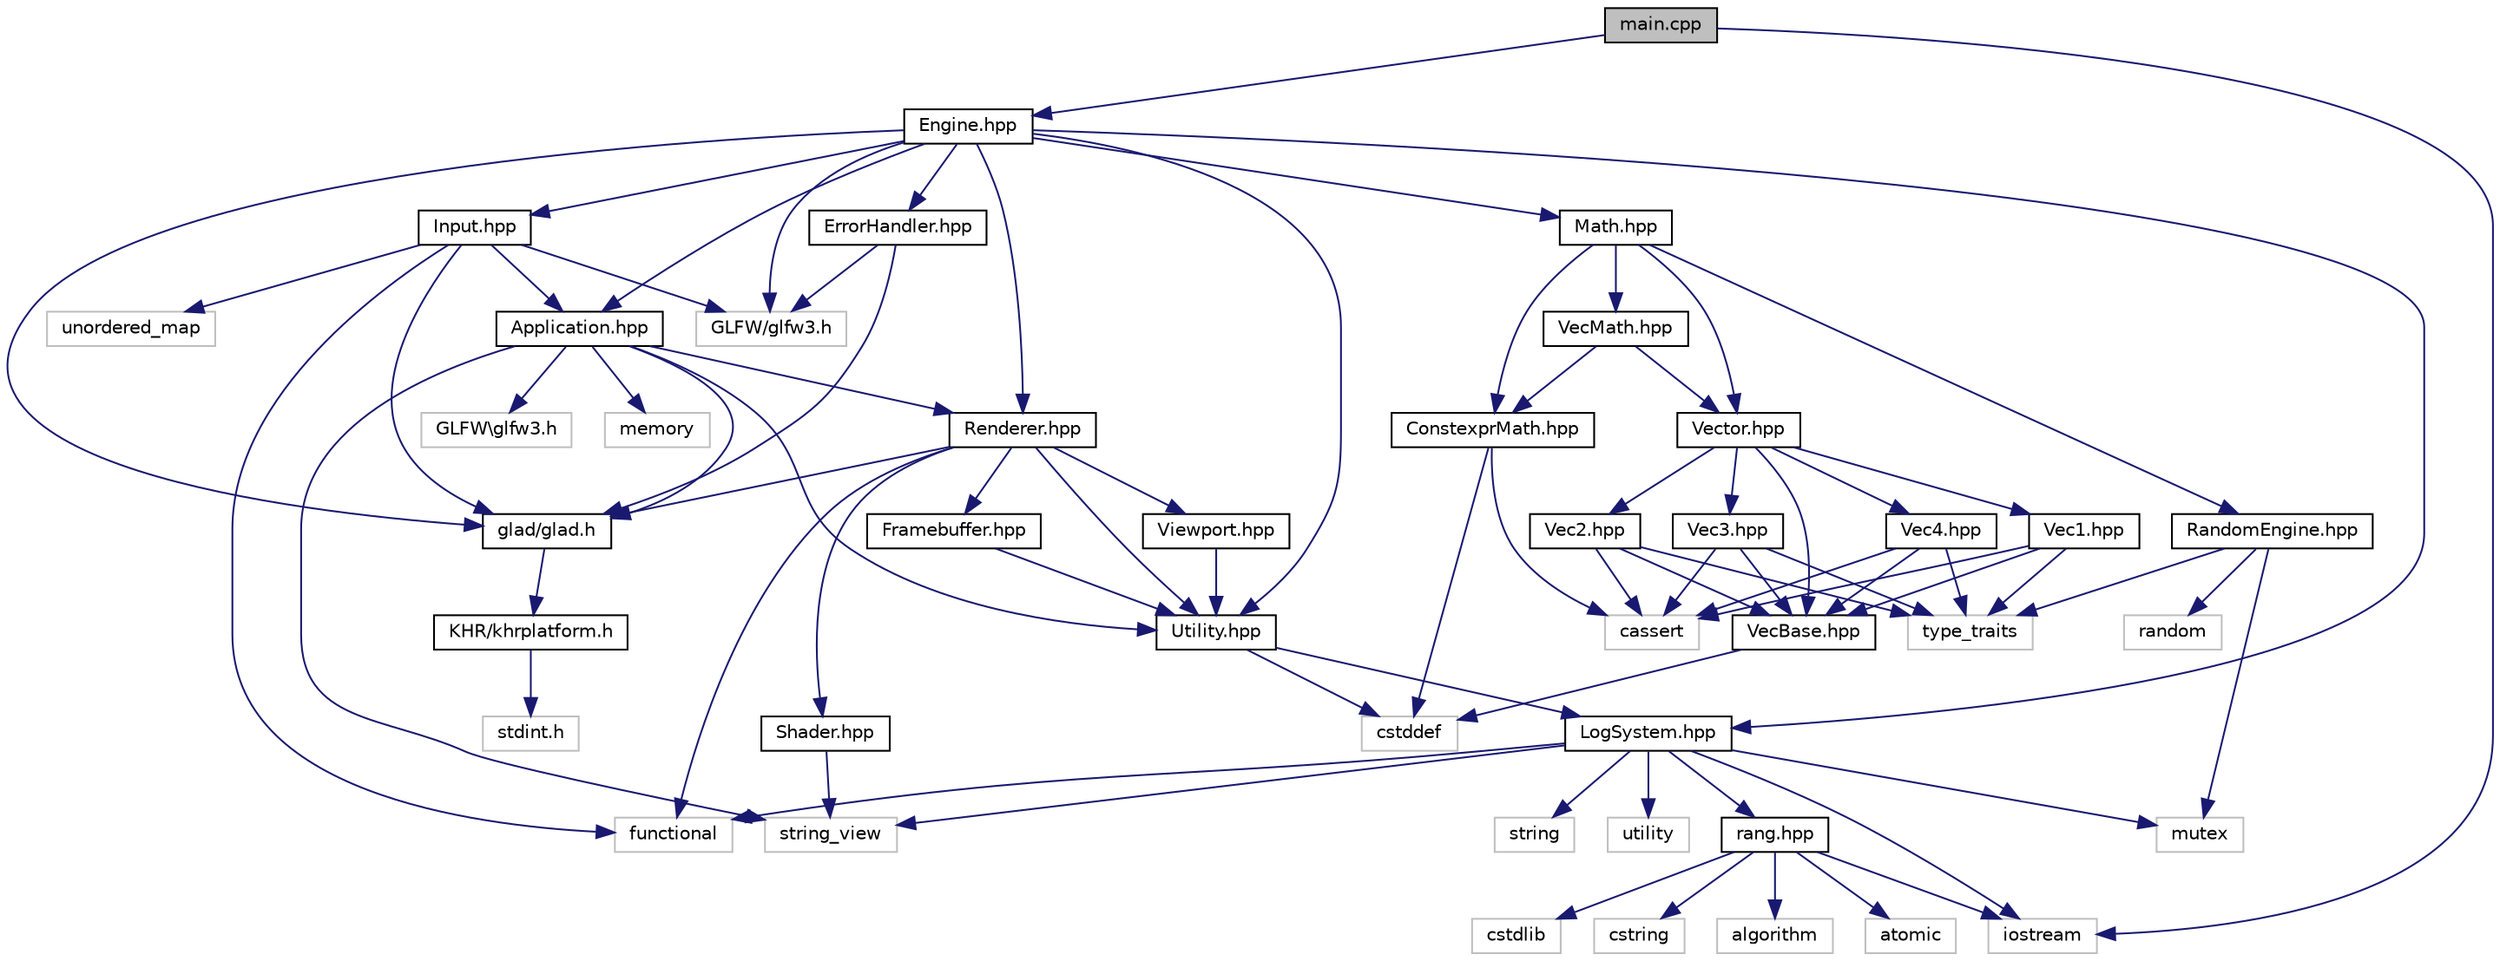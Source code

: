 digraph "main.cpp"
{
  edge [fontname="Helvetica",fontsize="10",labelfontname="Helvetica",labelfontsize="10"];
  node [fontname="Helvetica",fontsize="10",shape=record];
  Node0 [label="main.cpp",height=0.2,width=0.4,color="black", fillcolor="grey75", style="filled", fontcolor="black"];
  Node0 -> Node1 [color="midnightblue",fontsize="10",style="solid",fontname="Helvetica"];
  Node1 [label="Engine.hpp",height=0.2,width=0.4,color="black", fillcolor="white", style="filled",URL="$_engine_8hpp.html"];
  Node1 -> Node2 [color="midnightblue",fontsize="10",style="solid",fontname="Helvetica"];
  Node2 [label="glad/glad.h",height=0.2,width=0.4,color="black", fillcolor="white", style="filled",URL="$glad_8h.html"];
  Node2 -> Node3 [color="midnightblue",fontsize="10",style="solid",fontname="Helvetica"];
  Node3 [label="KHR/khrplatform.h",height=0.2,width=0.4,color="black", fillcolor="white", style="filled",URL="$khrplatform_8h.html"];
  Node3 -> Node4 [color="midnightblue",fontsize="10",style="solid",fontname="Helvetica"];
  Node4 [label="stdint.h",height=0.2,width=0.4,color="grey75", fillcolor="white", style="filled"];
  Node1 -> Node5 [color="midnightblue",fontsize="10",style="solid",fontname="Helvetica"];
  Node5 [label="GLFW/glfw3.h",height=0.2,width=0.4,color="grey75", fillcolor="white", style="filled"];
  Node1 -> Node6 [color="midnightblue",fontsize="10",style="solid",fontname="Helvetica"];
  Node6 [label="Application.hpp",height=0.2,width=0.4,color="black", fillcolor="white", style="filled",URL="$_application_8hpp.html"];
  Node6 -> Node7 [color="midnightblue",fontsize="10",style="solid",fontname="Helvetica"];
  Node7 [label="Renderer.hpp",height=0.2,width=0.4,color="black", fillcolor="white", style="filled",URL="$_renderer_8hpp.html"];
  Node7 -> Node8 [color="midnightblue",fontsize="10",style="solid",fontname="Helvetica"];
  Node8 [label="Framebuffer.hpp",height=0.2,width=0.4,color="black", fillcolor="white", style="filled",URL="$_framebuffer_8hpp.html"];
  Node8 -> Node9 [color="midnightblue",fontsize="10",style="solid",fontname="Helvetica"];
  Node9 [label="Utility.hpp",height=0.2,width=0.4,color="black", fillcolor="white", style="filled",URL="$_utility_8hpp.html"];
  Node9 -> Node10 [color="midnightblue",fontsize="10",style="solid",fontname="Helvetica"];
  Node10 [label="LogSystem.hpp",height=0.2,width=0.4,color="black", fillcolor="white", style="filled",URL="$_log_system_8hpp.html"];
  Node10 -> Node11 [color="midnightblue",fontsize="10",style="solid",fontname="Helvetica"];
  Node11 [label="functional",height=0.2,width=0.4,color="grey75", fillcolor="white", style="filled"];
  Node10 -> Node12 [color="midnightblue",fontsize="10",style="solid",fontname="Helvetica"];
  Node12 [label="iostream",height=0.2,width=0.4,color="grey75", fillcolor="white", style="filled"];
  Node10 -> Node13 [color="midnightblue",fontsize="10",style="solid",fontname="Helvetica"];
  Node13 [label="string",height=0.2,width=0.4,color="grey75", fillcolor="white", style="filled"];
  Node10 -> Node14 [color="midnightblue",fontsize="10",style="solid",fontname="Helvetica"];
  Node14 [label="string_view",height=0.2,width=0.4,color="grey75", fillcolor="white", style="filled"];
  Node10 -> Node15 [color="midnightblue",fontsize="10",style="solid",fontname="Helvetica"];
  Node15 [label="utility",height=0.2,width=0.4,color="grey75", fillcolor="white", style="filled"];
  Node10 -> Node16 [color="midnightblue",fontsize="10",style="solid",fontname="Helvetica"];
  Node16 [label="mutex",height=0.2,width=0.4,color="grey75", fillcolor="white", style="filled"];
  Node10 -> Node17 [color="midnightblue",fontsize="10",style="solid",fontname="Helvetica"];
  Node17 [label="rang.hpp",height=0.2,width=0.4,color="black", fillcolor="white", style="filled",URL="$rang_8hpp.html"];
  Node17 -> Node18 [color="midnightblue",fontsize="10",style="solid",fontname="Helvetica"];
  Node18 [label="algorithm",height=0.2,width=0.4,color="grey75", fillcolor="white", style="filled"];
  Node17 -> Node19 [color="midnightblue",fontsize="10",style="solid",fontname="Helvetica"];
  Node19 [label="atomic",height=0.2,width=0.4,color="grey75", fillcolor="white", style="filled"];
  Node17 -> Node20 [color="midnightblue",fontsize="10",style="solid",fontname="Helvetica"];
  Node20 [label="cstdlib",height=0.2,width=0.4,color="grey75", fillcolor="white", style="filled"];
  Node17 -> Node21 [color="midnightblue",fontsize="10",style="solid",fontname="Helvetica"];
  Node21 [label="cstring",height=0.2,width=0.4,color="grey75", fillcolor="white", style="filled"];
  Node17 -> Node12 [color="midnightblue",fontsize="10",style="solid",fontname="Helvetica"];
  Node9 -> Node22 [color="midnightblue",fontsize="10",style="solid",fontname="Helvetica"];
  Node22 [label="cstddef",height=0.2,width=0.4,color="grey75", fillcolor="white", style="filled"];
  Node7 -> Node23 [color="midnightblue",fontsize="10",style="solid",fontname="Helvetica"];
  Node23 [label="Shader.hpp",height=0.2,width=0.4,color="black", fillcolor="white", style="filled",URL="$_shader_8hpp.html"];
  Node23 -> Node14 [color="midnightblue",fontsize="10",style="solid",fontname="Helvetica"];
  Node7 -> Node9 [color="midnightblue",fontsize="10",style="solid",fontname="Helvetica"];
  Node7 -> Node24 [color="midnightblue",fontsize="10",style="solid",fontname="Helvetica"];
  Node24 [label="Viewport.hpp",height=0.2,width=0.4,color="black", fillcolor="white", style="filled",URL="$_viewport_8hpp.html"];
  Node24 -> Node9 [color="midnightblue",fontsize="10",style="solid",fontname="Helvetica"];
  Node7 -> Node2 [color="midnightblue",fontsize="10",style="solid",fontname="Helvetica"];
  Node7 -> Node11 [color="midnightblue",fontsize="10",style="solid",fontname="Helvetica"];
  Node6 -> Node9 [color="midnightblue",fontsize="10",style="solid",fontname="Helvetica"];
  Node6 -> Node2 [color="midnightblue",fontsize="10",style="solid",fontname="Helvetica"];
  Node6 -> Node25 [color="midnightblue",fontsize="10",style="solid",fontname="Helvetica"];
  Node25 [label="GLFW\\glfw3.h",height=0.2,width=0.4,color="grey75", fillcolor="white", style="filled"];
  Node6 -> Node26 [color="midnightblue",fontsize="10",style="solid",fontname="Helvetica"];
  Node26 [label="memory",height=0.2,width=0.4,color="grey75", fillcolor="white", style="filled"];
  Node6 -> Node14 [color="midnightblue",fontsize="10",style="solid",fontname="Helvetica"];
  Node1 -> Node27 [color="midnightblue",fontsize="10",style="solid",fontname="Helvetica"];
  Node27 [label="ErrorHandler.hpp",height=0.2,width=0.4,color="black", fillcolor="white", style="filled",URL="$_error_handler_8hpp.html"];
  Node27 -> Node2 [color="midnightblue",fontsize="10",style="solid",fontname="Helvetica"];
  Node27 -> Node5 [color="midnightblue",fontsize="10",style="solid",fontname="Helvetica"];
  Node1 -> Node28 [color="midnightblue",fontsize="10",style="solid",fontname="Helvetica"];
  Node28 [label="Input.hpp",height=0.2,width=0.4,color="black", fillcolor="white", style="filled",URL="$_input_8hpp.html"];
  Node28 -> Node11 [color="midnightblue",fontsize="10",style="solid",fontname="Helvetica"];
  Node28 -> Node29 [color="midnightblue",fontsize="10",style="solid",fontname="Helvetica"];
  Node29 [label="unordered_map",height=0.2,width=0.4,color="grey75", fillcolor="white", style="filled"];
  Node28 -> Node2 [color="midnightblue",fontsize="10",style="solid",fontname="Helvetica"];
  Node28 -> Node5 [color="midnightblue",fontsize="10",style="solid",fontname="Helvetica"];
  Node28 -> Node6 [color="midnightblue",fontsize="10",style="solid",fontname="Helvetica"];
  Node1 -> Node10 [color="midnightblue",fontsize="10",style="solid",fontname="Helvetica"];
  Node1 -> Node9 [color="midnightblue",fontsize="10",style="solid",fontname="Helvetica"];
  Node1 -> Node30 [color="midnightblue",fontsize="10",style="solid",fontname="Helvetica"];
  Node30 [label="Math.hpp",height=0.2,width=0.4,color="black", fillcolor="white", style="filled",URL="$_math_8hpp.html"];
  Node30 -> Node31 [color="midnightblue",fontsize="10",style="solid",fontname="Helvetica"];
  Node31 [label="ConstexprMath.hpp",height=0.2,width=0.4,color="black", fillcolor="white", style="filled",URL="$_constexpr_math_8hpp.html"];
  Node31 -> Node32 [color="midnightblue",fontsize="10",style="solid",fontname="Helvetica"];
  Node32 [label="cassert",height=0.2,width=0.4,color="grey75", fillcolor="white", style="filled"];
  Node31 -> Node22 [color="midnightblue",fontsize="10",style="solid",fontname="Helvetica"];
  Node30 -> Node33 [color="midnightblue",fontsize="10",style="solid",fontname="Helvetica"];
  Node33 [label="RandomEngine.hpp",height=0.2,width=0.4,color="black", fillcolor="white", style="filled",URL="$_random_engine_8hpp.html"];
  Node33 -> Node16 [color="midnightblue",fontsize="10",style="solid",fontname="Helvetica"];
  Node33 -> Node34 [color="midnightblue",fontsize="10",style="solid",fontname="Helvetica"];
  Node34 [label="random",height=0.2,width=0.4,color="grey75", fillcolor="white", style="filled"];
  Node33 -> Node35 [color="midnightblue",fontsize="10",style="solid",fontname="Helvetica"];
  Node35 [label="type_traits",height=0.2,width=0.4,color="grey75", fillcolor="white", style="filled"];
  Node30 -> Node36 [color="midnightblue",fontsize="10",style="solid",fontname="Helvetica"];
  Node36 [label="VecMath.hpp",height=0.2,width=0.4,color="black", fillcolor="white", style="filled",URL="$_vec_math_8hpp.html"];
  Node36 -> Node31 [color="midnightblue",fontsize="10",style="solid",fontname="Helvetica"];
  Node36 -> Node37 [color="midnightblue",fontsize="10",style="solid",fontname="Helvetica"];
  Node37 [label="Vector.hpp",height=0.2,width=0.4,color="black", fillcolor="white", style="filled",URL="$_vector_8hpp.html"];
  Node37 -> Node38 [color="midnightblue",fontsize="10",style="solid",fontname="Helvetica"];
  Node38 [label="Vec1.hpp",height=0.2,width=0.4,color="black", fillcolor="white", style="filled",URL="$_vec1_8hpp.html"];
  Node38 -> Node39 [color="midnightblue",fontsize="10",style="solid",fontname="Helvetica"];
  Node39 [label="VecBase.hpp",height=0.2,width=0.4,color="black", fillcolor="white", style="filled",URL="$_vec_base_8hpp.html"];
  Node39 -> Node22 [color="midnightblue",fontsize="10",style="solid",fontname="Helvetica"];
  Node38 -> Node32 [color="midnightblue",fontsize="10",style="solid",fontname="Helvetica"];
  Node38 -> Node35 [color="midnightblue",fontsize="10",style="solid",fontname="Helvetica"];
  Node37 -> Node40 [color="midnightblue",fontsize="10",style="solid",fontname="Helvetica"];
  Node40 [label="Vec2.hpp",height=0.2,width=0.4,color="black", fillcolor="white", style="filled",URL="$_vec2_8hpp.html"];
  Node40 -> Node39 [color="midnightblue",fontsize="10",style="solid",fontname="Helvetica"];
  Node40 -> Node32 [color="midnightblue",fontsize="10",style="solid",fontname="Helvetica"];
  Node40 -> Node35 [color="midnightblue",fontsize="10",style="solid",fontname="Helvetica"];
  Node37 -> Node41 [color="midnightblue",fontsize="10",style="solid",fontname="Helvetica"];
  Node41 [label="Vec3.hpp",height=0.2,width=0.4,color="black", fillcolor="white", style="filled",URL="$_vec3_8hpp.html"];
  Node41 -> Node39 [color="midnightblue",fontsize="10",style="solid",fontname="Helvetica"];
  Node41 -> Node32 [color="midnightblue",fontsize="10",style="solid",fontname="Helvetica"];
  Node41 -> Node35 [color="midnightblue",fontsize="10",style="solid",fontname="Helvetica"];
  Node37 -> Node42 [color="midnightblue",fontsize="10",style="solid",fontname="Helvetica"];
  Node42 [label="Vec4.hpp",height=0.2,width=0.4,color="black", fillcolor="white", style="filled",URL="$_vec4_8hpp.html"];
  Node42 -> Node39 [color="midnightblue",fontsize="10",style="solid",fontname="Helvetica"];
  Node42 -> Node32 [color="midnightblue",fontsize="10",style="solid",fontname="Helvetica"];
  Node42 -> Node35 [color="midnightblue",fontsize="10",style="solid",fontname="Helvetica"];
  Node37 -> Node39 [color="midnightblue",fontsize="10",style="solid",fontname="Helvetica"];
  Node30 -> Node37 [color="midnightblue",fontsize="10",style="solid",fontname="Helvetica"];
  Node1 -> Node7 [color="midnightblue",fontsize="10",style="solid",fontname="Helvetica"];
  Node0 -> Node12 [color="midnightblue",fontsize="10",style="solid",fontname="Helvetica"];
}
